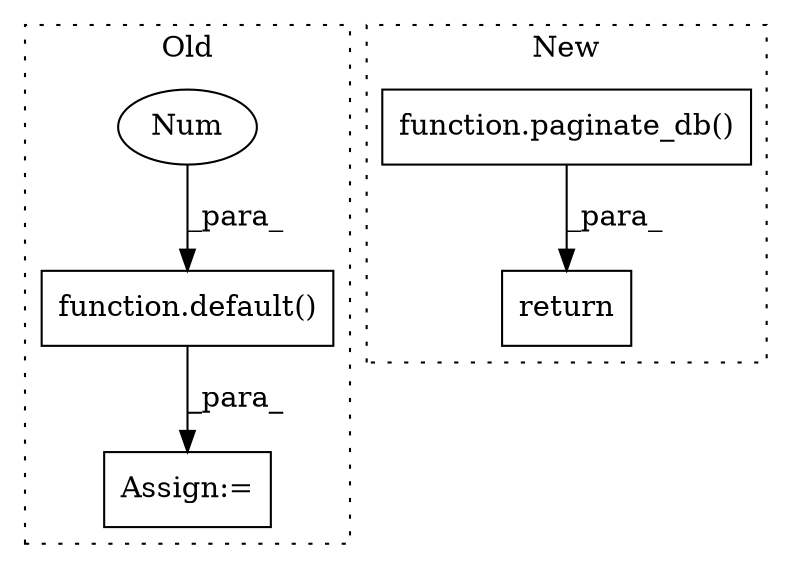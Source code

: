 digraph G {
subgraph cluster0 {
1 [label="function.default()" a="75" s="11354,11369" l="8,1" shape="box"];
3 [label="Num" a="76" s="11368" l="1" shape="ellipse"];
4 [label="Assign:=" a="68" s="11351" l="3" shape="box"];
label = "Old";
style="dotted";
}
subgraph cluster1 {
2 [label="function.paginate_db()" a="75" s="10559,10618" l="12,1" shape="box"];
5 [label="return" a="93" s="10552" l="7" shape="box"];
label = "New";
style="dotted";
}
1 -> 4 [label="_para_"];
2 -> 5 [label="_para_"];
3 -> 1 [label="_para_"];
}